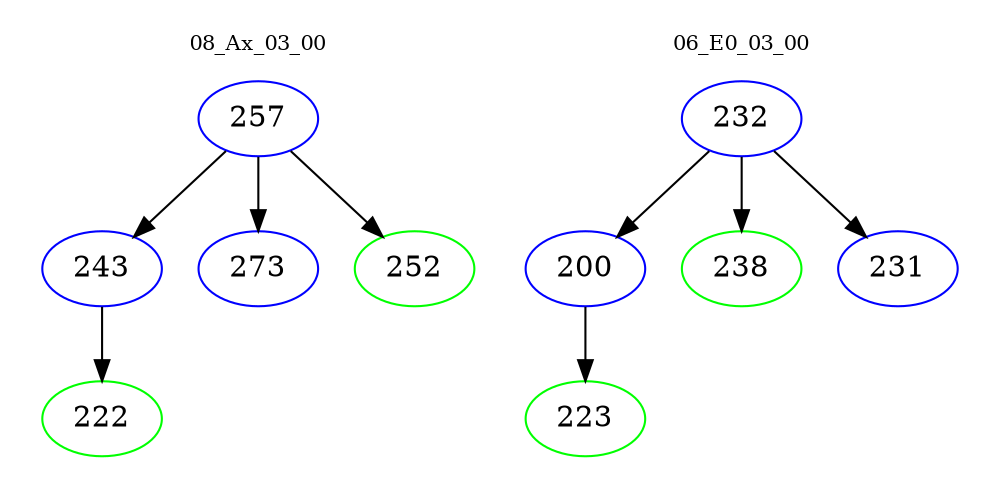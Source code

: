 digraph{
subgraph cluster_0 {
color = white
label = "08_Ax_03_00";
fontsize=10;
T0_257 [label="257", color="blue"]
T0_257 -> T0_243 [color="black"]
T0_243 [label="243", color="blue"]
T0_243 -> T0_222 [color="black"]
T0_222 [label="222", color="green"]
T0_257 -> T0_273 [color="black"]
T0_273 [label="273", color="blue"]
T0_257 -> T0_252 [color="black"]
T0_252 [label="252", color="green"]
}
subgraph cluster_1 {
color = white
label = "06_E0_03_00";
fontsize=10;
T1_232 [label="232", color="blue"]
T1_232 -> T1_200 [color="black"]
T1_200 [label="200", color="blue"]
T1_200 -> T1_223 [color="black"]
T1_223 [label="223", color="green"]
T1_232 -> T1_238 [color="black"]
T1_238 [label="238", color="green"]
T1_232 -> T1_231 [color="black"]
T1_231 [label="231", color="blue"]
}
}
